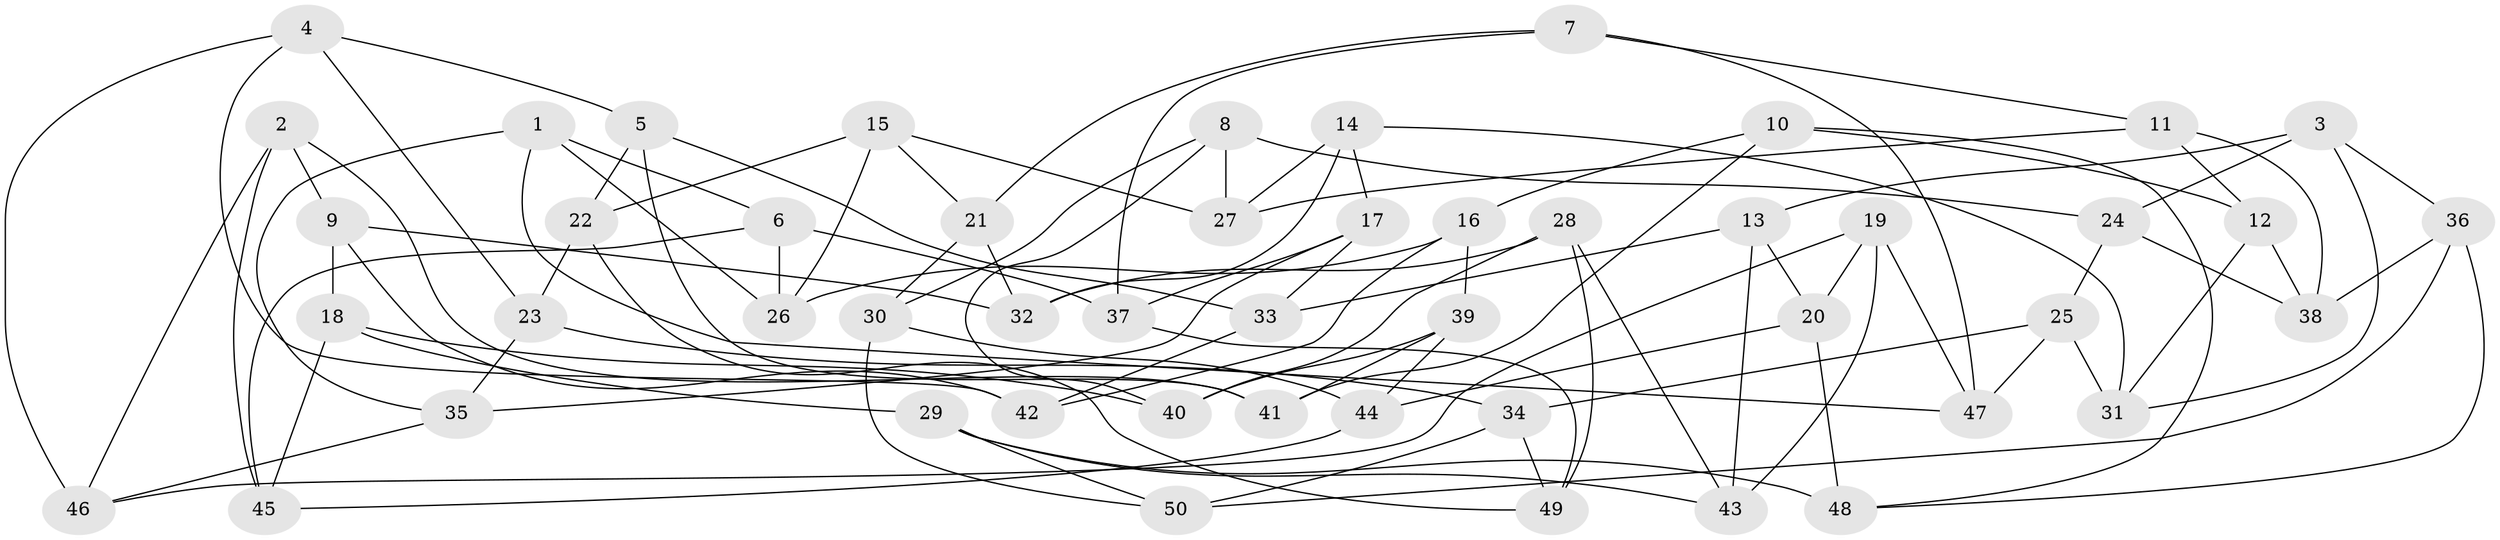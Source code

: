 // Generated by graph-tools (version 1.1) at 2025/16/03/09/25 04:16:16]
// undirected, 50 vertices, 100 edges
graph export_dot {
graph [start="1"]
  node [color=gray90,style=filled];
  1;
  2;
  3;
  4;
  5;
  6;
  7;
  8;
  9;
  10;
  11;
  12;
  13;
  14;
  15;
  16;
  17;
  18;
  19;
  20;
  21;
  22;
  23;
  24;
  25;
  26;
  27;
  28;
  29;
  30;
  31;
  32;
  33;
  34;
  35;
  36;
  37;
  38;
  39;
  40;
  41;
  42;
  43;
  44;
  45;
  46;
  47;
  48;
  49;
  50;
  1 -- 47;
  1 -- 35;
  1 -- 26;
  1 -- 6;
  2 -- 46;
  2 -- 9;
  2 -- 45;
  2 -- 41;
  3 -- 36;
  3 -- 31;
  3 -- 24;
  3 -- 13;
  4 -- 23;
  4 -- 5;
  4 -- 46;
  4 -- 42;
  5 -- 22;
  5 -- 33;
  5 -- 41;
  6 -- 26;
  6 -- 45;
  6 -- 37;
  7 -- 21;
  7 -- 37;
  7 -- 47;
  7 -- 11;
  8 -- 24;
  8 -- 27;
  8 -- 30;
  8 -- 40;
  9 -- 32;
  9 -- 18;
  9 -- 42;
  10 -- 12;
  10 -- 16;
  10 -- 48;
  10 -- 41;
  11 -- 12;
  11 -- 27;
  11 -- 38;
  12 -- 38;
  12 -- 31;
  13 -- 33;
  13 -- 20;
  13 -- 43;
  14 -- 32;
  14 -- 31;
  14 -- 17;
  14 -- 27;
  15 -- 27;
  15 -- 21;
  15 -- 26;
  15 -- 22;
  16 -- 39;
  16 -- 42;
  16 -- 26;
  17 -- 33;
  17 -- 37;
  17 -- 35;
  18 -- 40;
  18 -- 29;
  18 -- 45;
  19 -- 46;
  19 -- 47;
  19 -- 43;
  19 -- 20;
  20 -- 48;
  20 -- 44;
  21 -- 32;
  21 -- 30;
  22 -- 23;
  22 -- 49;
  23 -- 35;
  23 -- 34;
  24 -- 25;
  24 -- 38;
  25 -- 47;
  25 -- 31;
  25 -- 34;
  28 -- 49;
  28 -- 40;
  28 -- 43;
  28 -- 32;
  29 -- 43;
  29 -- 48;
  29 -- 50;
  30 -- 50;
  30 -- 44;
  33 -- 42;
  34 -- 49;
  34 -- 50;
  35 -- 46;
  36 -- 50;
  36 -- 48;
  36 -- 38;
  37 -- 49;
  39 -- 40;
  39 -- 44;
  39 -- 41;
  44 -- 45;
}
